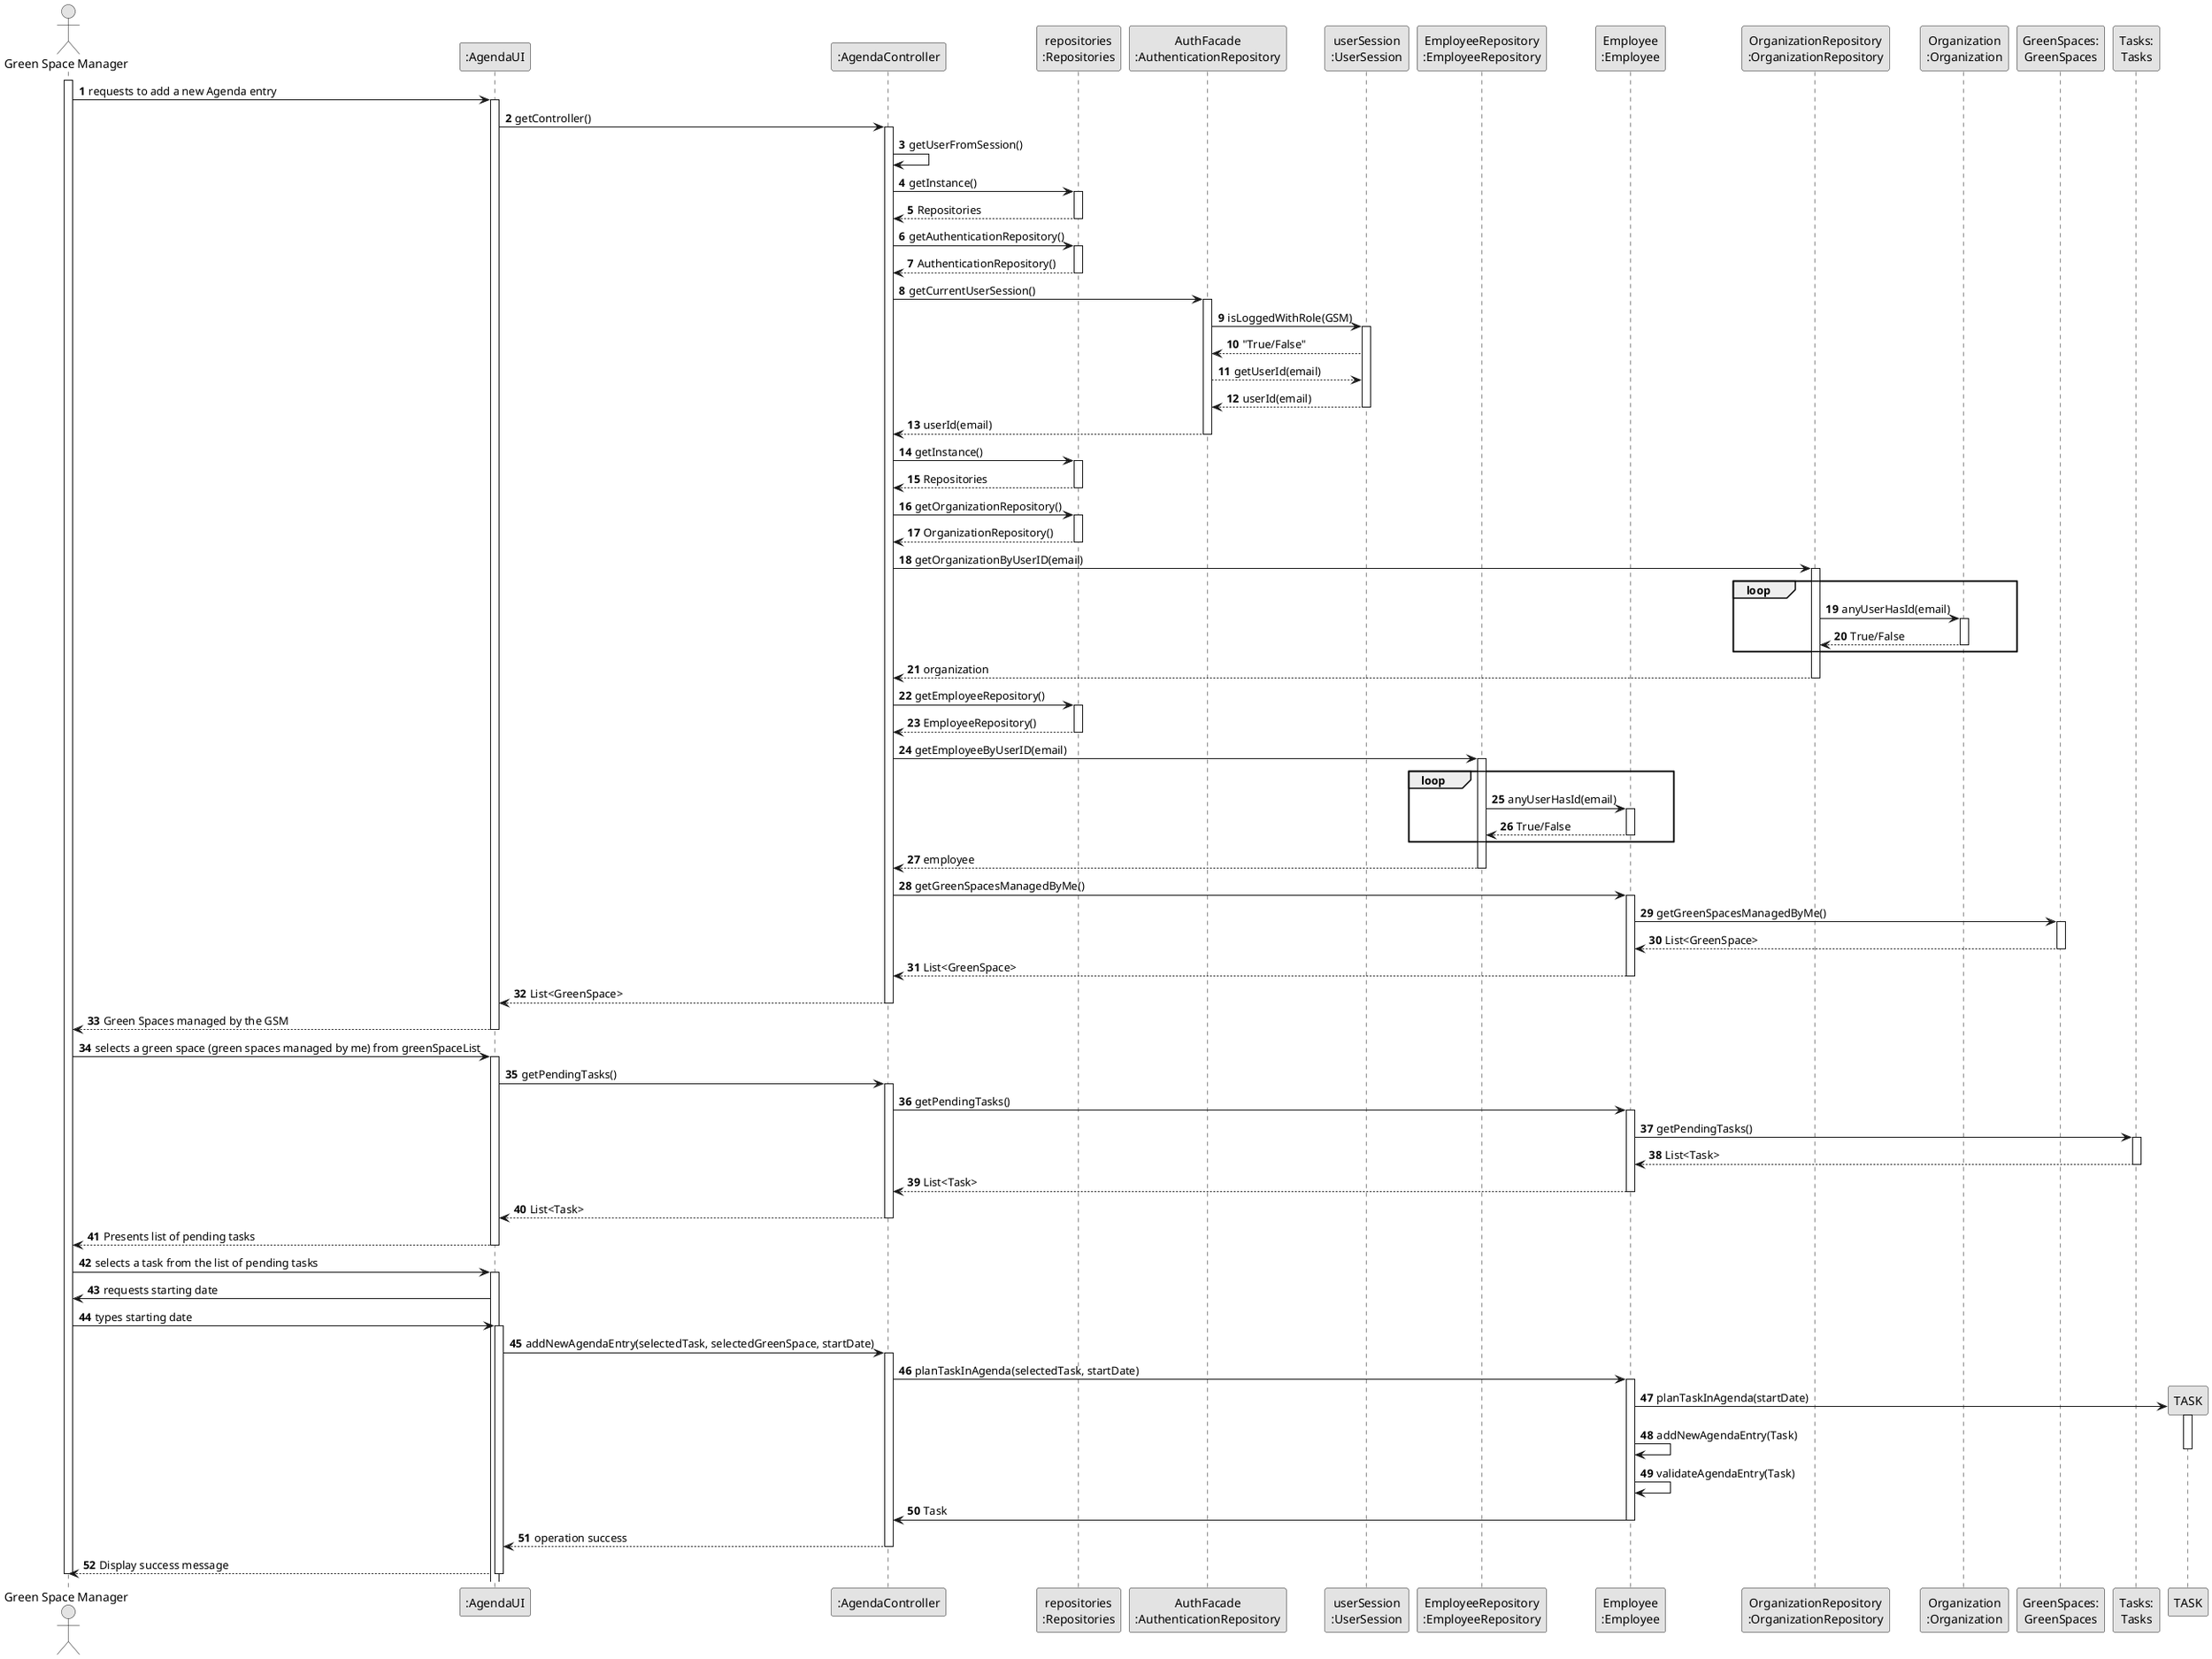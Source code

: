 @startuml
skinparam monochrome true
skinparam packageStyle rectangle
skinparam shadowing false

autonumber

actor "Green Space Manager" as GSM
participant ":AgendaUI" as UI
participant ":AgendaController" as CTRL
participant "repositories\n:Repositories" as PLAT
participant "AuthFacade\n:AuthenticationRepository" as AUTHREP
participant "userSession\n:UserSession" as USER
participant "EmployeeRepository\n:EmployeeRepository" as EMPREP
participant "Employee\n:Employee" as EMP
participant "OrganizationRepository\n:OrganizationRepository" as ORGREP
participant "Organization\n:Organization" as ORG
participant "GreenSpaces:\nGreenSpaces" as GSR
participant "Tasks:\nTasks" as TASKREP

activate GSM

GSM -> UI : requests to add a new Agenda entry
activate UI

UI -> CTRL : getController()
activate CTRL

CTRL -> CTRL : getUserFromSession()

    CTRL -> PLAT : getInstance()
    activate PLAT
    CTRL <-- PLAT : Repositories
    deactivate PLAT

    CTRL -> PLAT : getAuthenticationRepository()
    activate PLAT
    CTRL <-- PLAT : AuthenticationRepository()
    deactivate PLAT

    CTRL -> AUTHREP : getCurrentUserSession()
    activate AUTHREP

    AUTHREP -> USER : isLoggedWithRole(GSM)
    activate USER

    AUTHREP <-- USER : "True/False"
    AUTHREP --> USER : getUserId(email)
    AUTHREP <-- USER : userId(email)
    deactivate USER

    CTRL <-- AUTHREP : userId(email)
    deactivate AUTHREP

    CTRL -> PLAT : getInstance()
    activate PLAT
    CTRL <-- PLAT : Repositories
    deactivate PLAT

    CTRL -> PLAT : getOrganizationRepository()
    activate PLAT
    CTRL <-- PLAT : OrganizationRepository()
    deactivate PLAT

    CTRL -> ORGREP : getOrganizationByUserID(email)
    activate ORGREP
    loop
        ORGREP -> ORG : anyUserHasId(email)
        activate ORG
        ORG --> ORGREP : True/False
        deactivate ORG
    end
    ORGREP --> CTRL : organization
    deactivate ORGREP

    CTRL -> PLAT : getEmployeeRepository()
    activate PLAT
    CTRL <-- PLAT : EmployeeRepository()
    deactivate PLAT

    CTRL -> EMPREP : getEmployeeByUserID(email)
    activate EMPREP
    loop
        EMPREP -> EMP : anyUserHasId(email)
        activate EMP
        EMP --> EMPREP : True/False
        deactivate EMP
    end
    EMPREP --> CTRL : employee
    deactivate EMPREP




CTRL -> EMP : getGreenSpacesManagedByMe()
activate EMP

EMP -> GSR : getGreenSpacesManagedByMe()
activate GSR
GSR --> EMP : List<GreenSpace>
deactivate GSR

EMP --> CTRL : List<GreenSpace>
deactivate EMP

CTRL --> UI : List<GreenSpace>
deactivate CTRL

UI --> GSM : Green Spaces managed by the GSM
deactivate UI

GSM -> UI : selects a green space (green spaces managed by me) from greenSpaceList
activate UI

UI -> CTRL : getPendingTasks()
activate CTRL

CTRL -> EMP : getPendingTasks()
activate EMP
EMP -> TASKREP : getPendingTasks()
activate TASKREP
TASKREP --> EMP : List<Task>
deactivate TASKREP
EMP --> CTRL : List<Task>
deactivate EMP
CTRL --> UI : List<Task>
deactivate CTRL
UI --> GSM : Presents list of pending tasks
deactivate UI

GSM -> UI : selects a task from the list of pending tasks
activate UI

UI -> GSM : requests starting date
GSM -> UI : types starting date
activate UI

UI -> CTRL : addNewAgendaEntry(selectedTask, selectedGreenSpace, startDate)
activate CTRL

CTRL -> EMP : planTaskInAgenda(selectedTask, startDate)
activate EMP
EMP -> TASK** : planTaskInAgenda(startDate)
activate TASK


EMP-> EMP : addNewAgendaEntry(Task)
deactivate TASK
EMP -> EMP: validateAgendaEntry(Task)



EMP -> CTRL : Task
deactivate EMP

CTRL --> UI : operation success
deactivate CTRL

UI --> GSM : Display success message
deactivate UI

deactivate GSM

@enduml

